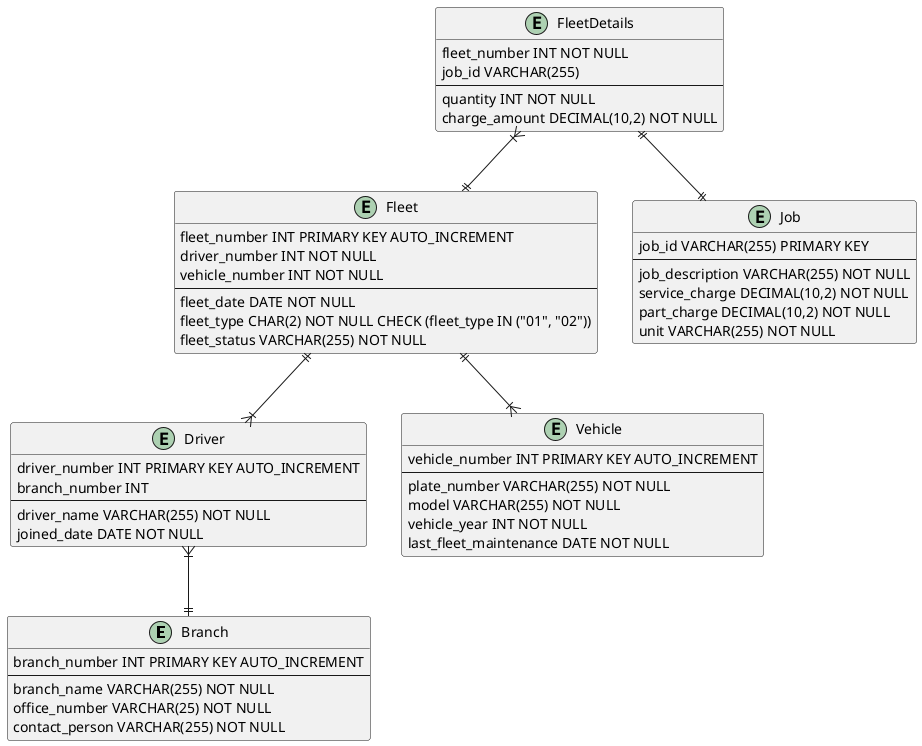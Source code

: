 @startuml

entity Branch {
  branch_number INT PRIMARY KEY AUTO_INCREMENT
  ---
  branch_name VARCHAR(255) NOT NULL
  office_number VARCHAR(25) NOT NULL
  contact_person VARCHAR(255) NOT NULL
}

entity Driver {
  driver_number INT PRIMARY KEY AUTO_INCREMENT
  branch_number INT
  ---
  driver_name VARCHAR(255) NOT NULL
  joined_date DATE NOT NULL
}

entity Vehicle {
  vehicle_number INT PRIMARY KEY AUTO_INCREMENT
  ---
  plate_number VARCHAR(255) NOT NULL
  model VARCHAR(255) NOT NULL
  vehicle_year INT NOT NULL
  last_fleet_maintenance DATE NOT NULL
}

entity Fleet {
  fleet_number INT PRIMARY KEY AUTO_INCREMENT
  driver_number INT NOT NULL
  vehicle_number INT NOT NULL
  ---
  fleet_date DATE NOT NULL
  fleet_type CHAR(2) NOT NULL CHECK (fleet_type IN ("01", "02"))
  fleet_status VARCHAR(255) NOT NULL
}

entity Job {
  job_id VARCHAR(255) PRIMARY KEY
  ---
  job_description VARCHAR(255) NOT NULL
  service_charge DECIMAL(10,2) NOT NULL
  part_charge DECIMAL(10,2) NOT NULL
  unit VARCHAR(255) NOT NULL
}

entity FleetDetails {
  fleet_number INT NOT NULL
  job_id VARCHAR(255)
  ---
  quantity INT NOT NULL
  charge_amount DECIMAL(10,2) NOT NULL
}

Driver }|--|| Branch
Fleet ||--|{ Driver
Fleet ||--|{ Vehicle
FleetDetails }|--|| Fleet
FleetDetails ||--|| Job

@enduml
